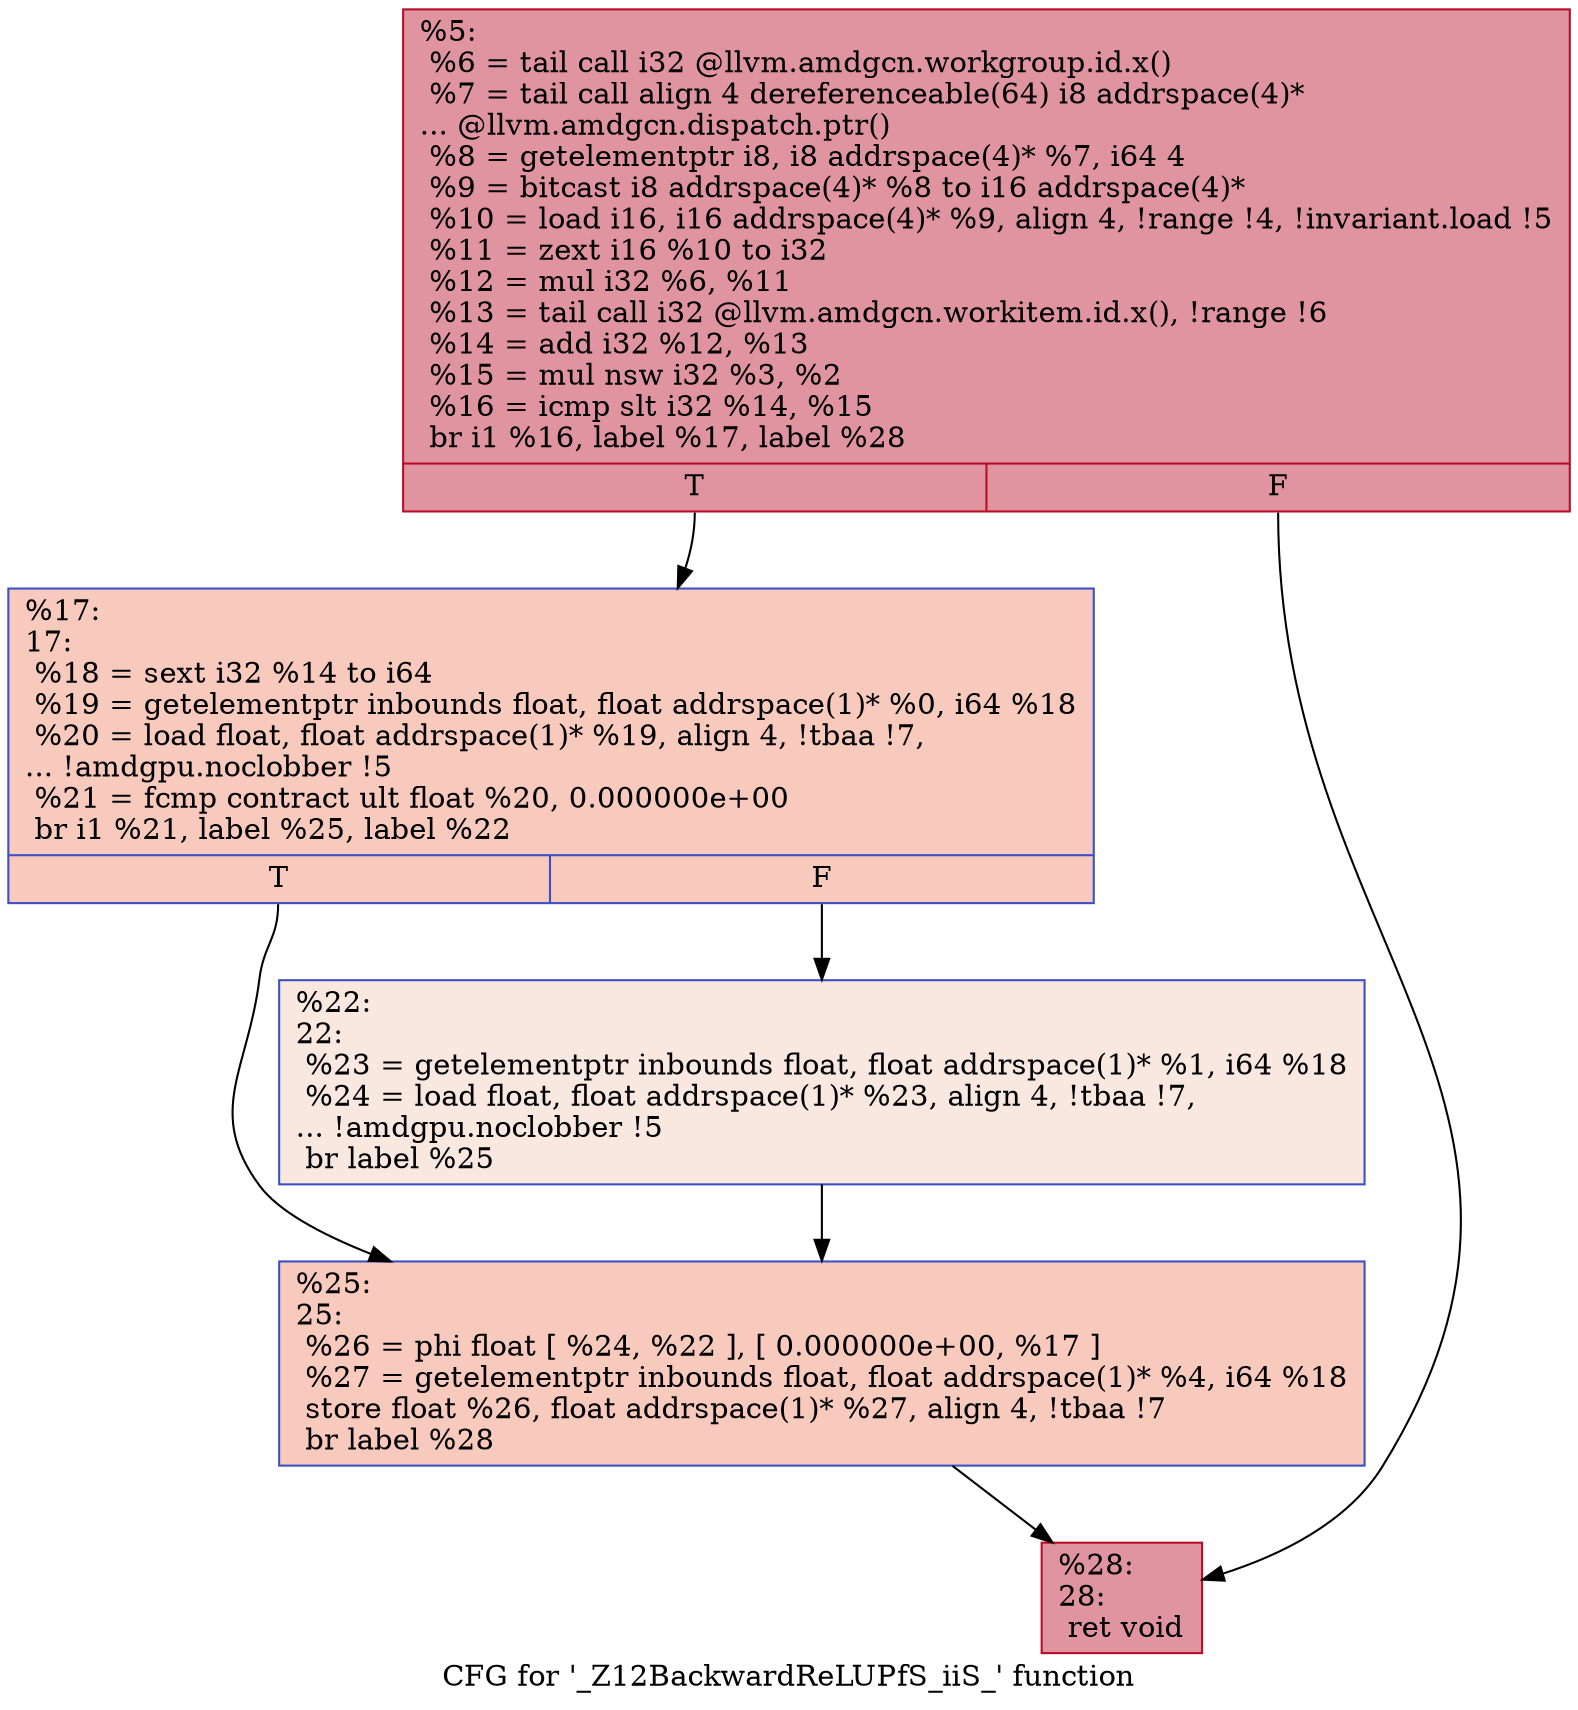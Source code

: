 digraph "CFG for '_Z12BackwardReLUPfS_iiS_' function" {
	label="CFG for '_Z12BackwardReLUPfS_iiS_' function";

	Node0x5b942b0 [shape=record,color="#b70d28ff", style=filled, fillcolor="#b70d2870",label="{%5:\l  %6 = tail call i32 @llvm.amdgcn.workgroup.id.x()\l  %7 = tail call align 4 dereferenceable(64) i8 addrspace(4)*\l... @llvm.amdgcn.dispatch.ptr()\l  %8 = getelementptr i8, i8 addrspace(4)* %7, i64 4\l  %9 = bitcast i8 addrspace(4)* %8 to i16 addrspace(4)*\l  %10 = load i16, i16 addrspace(4)* %9, align 4, !range !4, !invariant.load !5\l  %11 = zext i16 %10 to i32\l  %12 = mul i32 %6, %11\l  %13 = tail call i32 @llvm.amdgcn.workitem.id.x(), !range !6\l  %14 = add i32 %12, %13\l  %15 = mul nsw i32 %3, %2\l  %16 = icmp slt i32 %14, %15\l  br i1 %16, label %17, label %28\l|{<s0>T|<s1>F}}"];
	Node0x5b942b0:s0 -> Node0x5b94da0;
	Node0x5b942b0:s1 -> Node0x5b96310;
	Node0x5b94da0 [shape=record,color="#3d50c3ff", style=filled, fillcolor="#ef886b70",label="{%17:\l17:                                               \l  %18 = sext i32 %14 to i64\l  %19 = getelementptr inbounds float, float addrspace(1)* %0, i64 %18\l  %20 = load float, float addrspace(1)* %19, align 4, !tbaa !7,\l... !amdgpu.noclobber !5\l  %21 = fcmp contract ult float %20, 0.000000e+00\l  br i1 %21, label %25, label %22\l|{<s0>T|<s1>F}}"];
	Node0x5b94da0:s0 -> Node0x5b97840;
	Node0x5b94da0:s1 -> Node0x5b978d0;
	Node0x5b978d0 [shape=record,color="#3d50c3ff", style=filled, fillcolor="#f1ccb870",label="{%22:\l22:                                               \l  %23 = getelementptr inbounds float, float addrspace(1)* %1, i64 %18\l  %24 = load float, float addrspace(1)* %23, align 4, !tbaa !7,\l... !amdgpu.noclobber !5\l  br label %25\l}"];
	Node0x5b978d0 -> Node0x5b97840;
	Node0x5b97840 [shape=record,color="#3d50c3ff", style=filled, fillcolor="#ef886b70",label="{%25:\l25:                                               \l  %26 = phi float [ %24, %22 ], [ 0.000000e+00, %17 ]\l  %27 = getelementptr inbounds float, float addrspace(1)* %4, i64 %18\l  store float %26, float addrspace(1)* %27, align 4, !tbaa !7\l  br label %28\l}"];
	Node0x5b97840 -> Node0x5b96310;
	Node0x5b96310 [shape=record,color="#b70d28ff", style=filled, fillcolor="#b70d2870",label="{%28:\l28:                                               \l  ret void\l}"];
}
